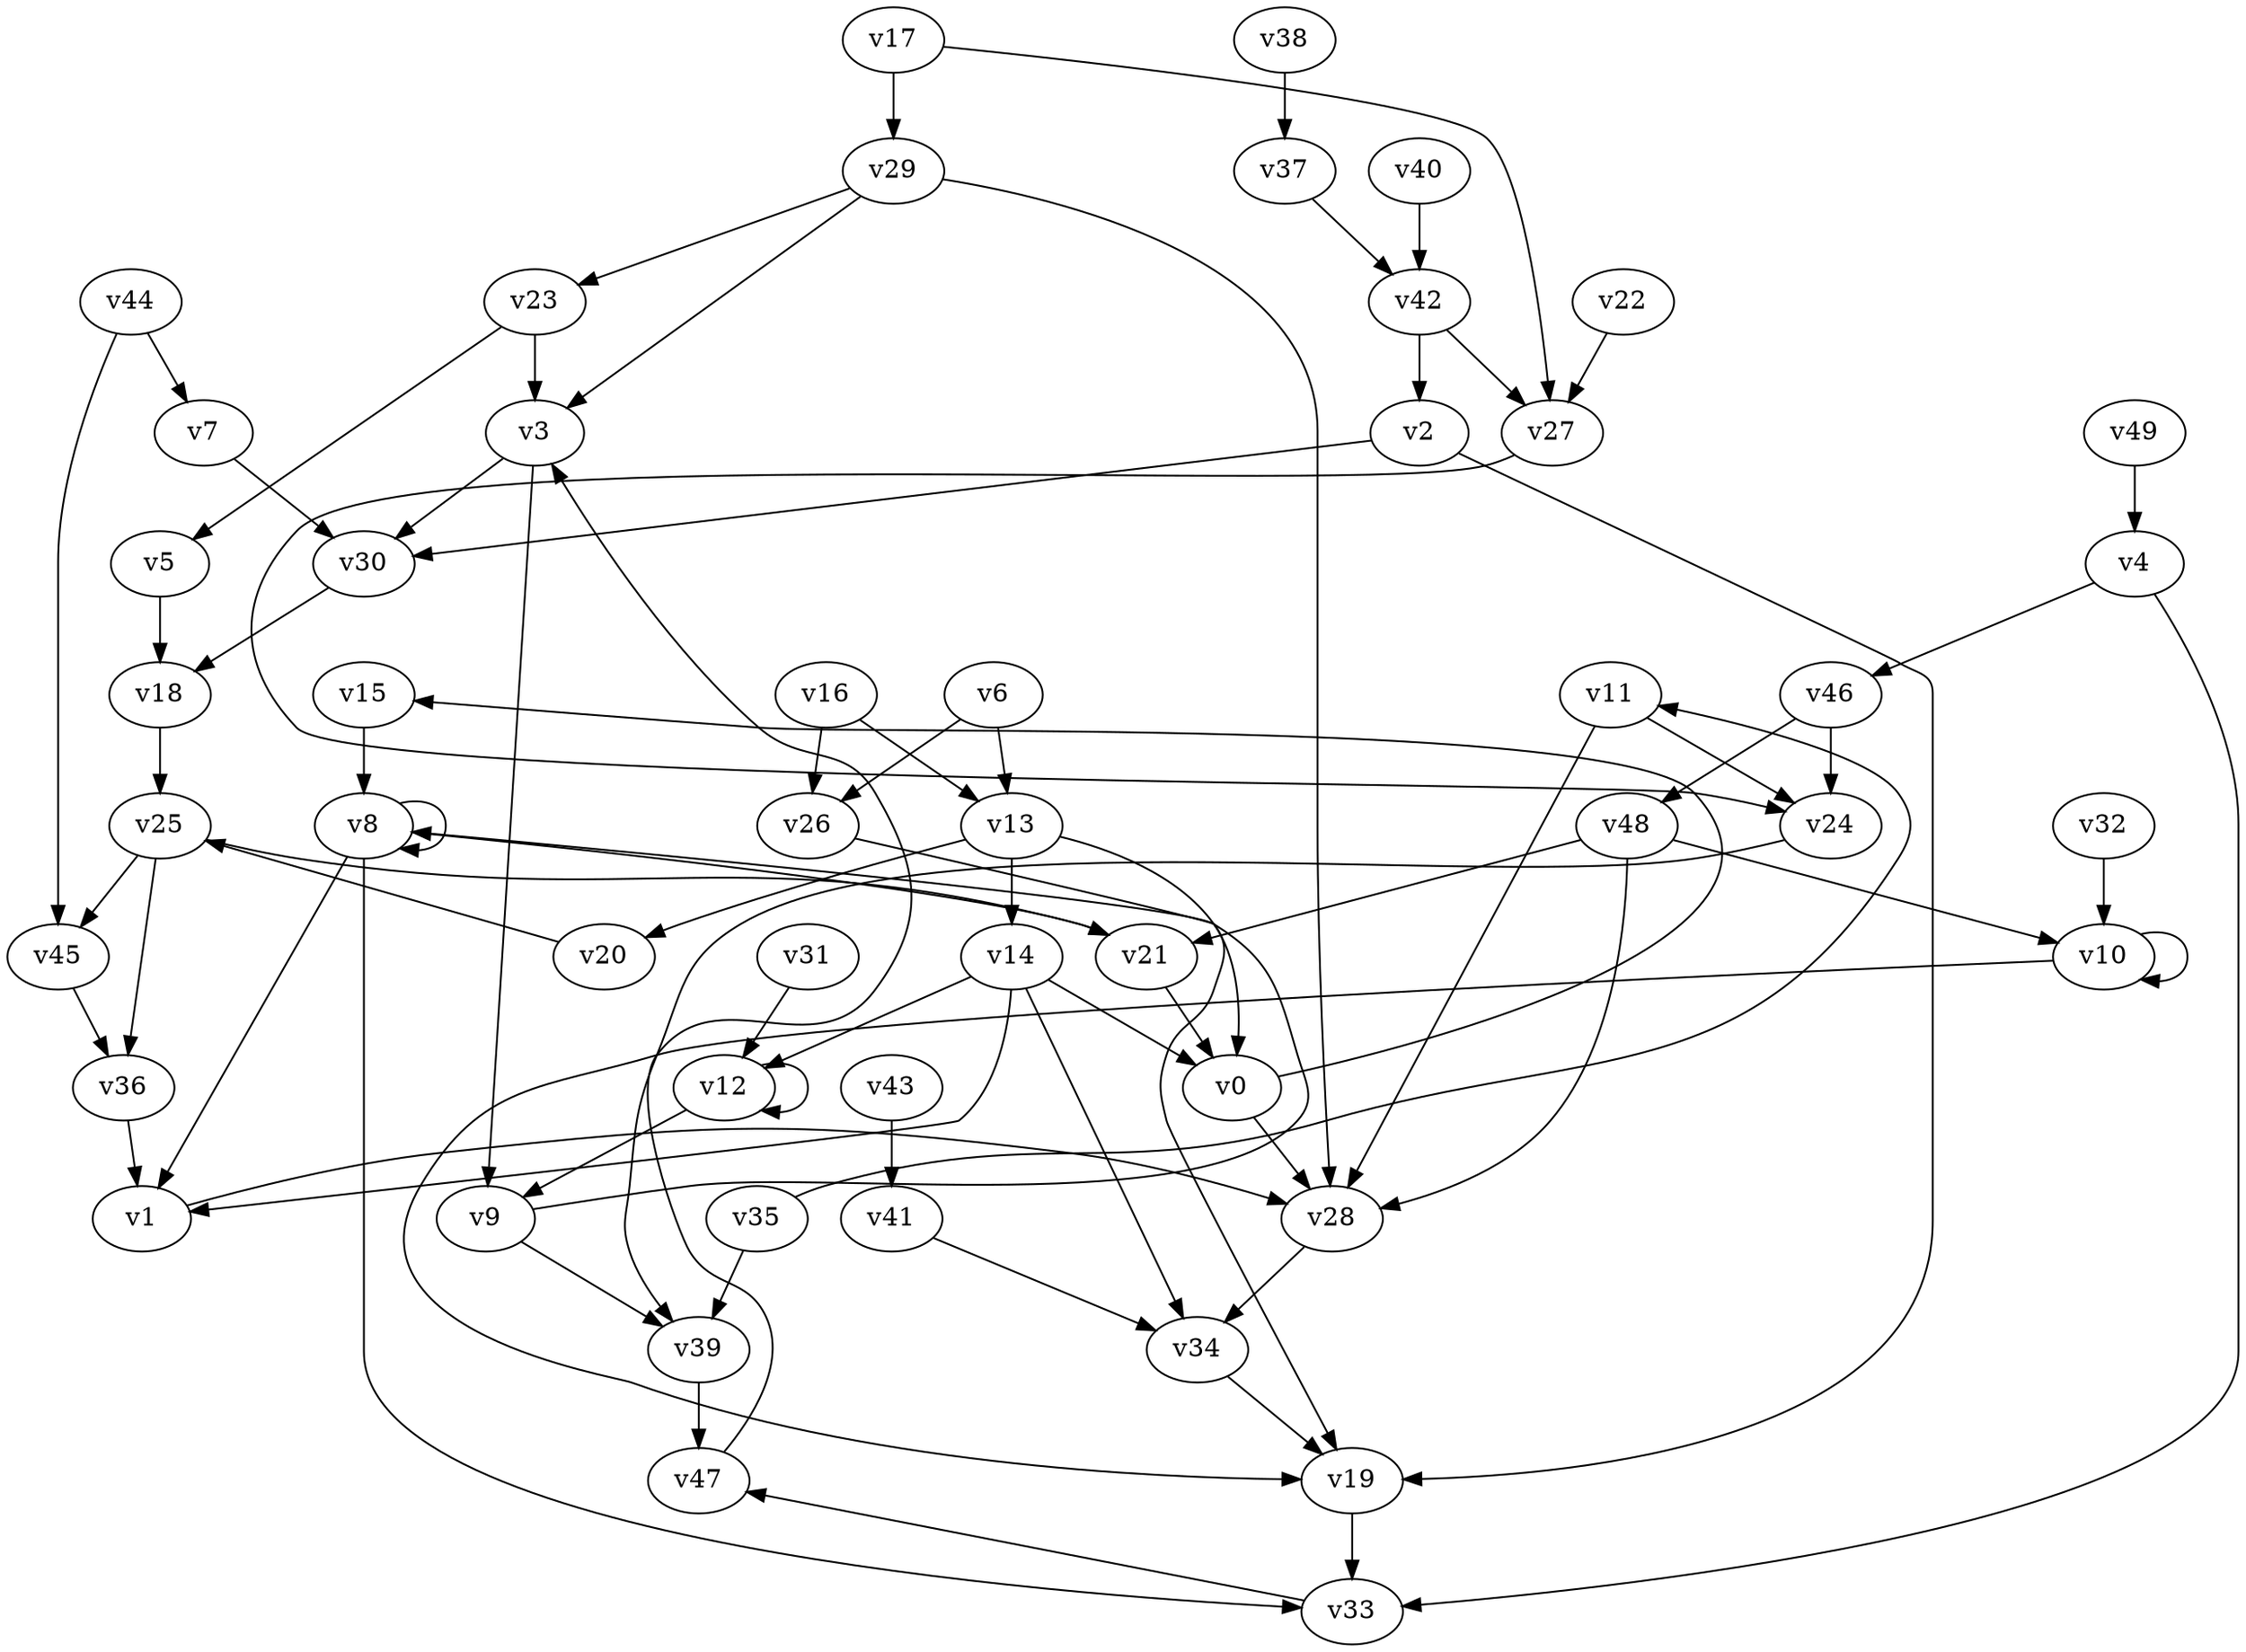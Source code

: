 // Benchmark game 72 - 50 vertices
// time_bound: 10
// targets: v33
digraph G {
    v0 [name="v0", player=0];
    v1 [name="v1", player=1];
    v2 [name="v2", player=1];
    v3 [name="v3", player=0];
    v4 [name="v4", player=1];
    v5 [name="v5", player=1];
    v6 [name="v6", player=0];
    v7 [name="v7", player=0];
    v8 [name="v8", player=1];
    v9 [name="v9", player=1];
    v10 [name="v10", player=1];
    v11 [name="v11", player=1];
    v12 [name="v12", player=1];
    v13 [name="v13", player=1];
    v14 [name="v14", player=1];
    v15 [name="v15", player=1];
    v16 [name="v16", player=0];
    v17 [name="v17", player=1];
    v18 [name="v18", player=1];
    v19 [name="v19", player=1];
    v20 [name="v20", player=1];
    v21 [name="v21", player=0];
    v22 [name="v22", player=1];
    v23 [name="v23", player=1];
    v24 [name="v24", player=0];
    v25 [name="v25", player=1];
    v26 [name="v26", player=0];
    v27 [name="v27", player=1];
    v28 [name="v28", player=0];
    v29 [name="v29", player=0];
    v30 [name="v30", player=1];
    v31 [name="v31", player=1];
    v32 [name="v32", player=1];
    v33 [name="v33", player=1, target=1];
    v34 [name="v34", player=0];
    v35 [name="v35", player=1];
    v36 [name="v36", player=1];
    v37 [name="v37", player=1];
    v38 [name="v38", player=0];
    v39 [name="v39", player=0];
    v40 [name="v40", player=0];
    v41 [name="v41", player=0];
    v42 [name="v42", player=0];
    v43 [name="v43", player=1];
    v44 [name="v44", player=1];
    v45 [name="v45", player=0];
    v46 [name="v46", player=1];
    v47 [name="v47", player=0];
    v48 [name="v48", player=1];
    v49 [name="v49", player=0];

    v0 -> v15 [constraint="t >= 5"];
    v1 -> v28 [constraint="t mod 3 == 0"];
    v2 -> v30;
    v3 -> v30;
    v4 -> v33;
    v5 -> v18;
    v6 -> v26;
    v7 -> v30;
    v8 -> v8;
    v9 -> v8 [constraint="t >= 1"];
    v10 -> v19 [constraint="t < 9"];
    v11 -> v24;
    v12 -> v9;
    v13 -> v14;
    v14 -> v1 [constraint="t mod 4 == 0"];
    v15 -> v8;
    v16 -> v13;
    v17 -> v29;
    v18 -> v25;
    v19 -> v33;
    v20 -> v25 [constraint="t mod 4 == 3"];
    v21 -> v0;
    v22 -> v27;
    v23 -> v5;
    v24 -> v39 [constraint="t >= 3"];
    v25 -> v45;
    v26 -> v19 [constraint="t mod 4 == 3"];
    v27 -> v24 [constraint="t >= 2"];
    v28 -> v34;
    v29 -> v3;
    v30 -> v18;
    v31 -> v12;
    v32 -> v10;
    v33 -> v47 [constraint="t >= 2"];
    v34 -> v19;
    v35 -> v11 [constraint="t >= 1"];
    v36 -> v1;
    v37 -> v42;
    v38 -> v37;
    v39 -> v47;
    v40 -> v42;
    v41 -> v34;
    v42 -> v2;
    v43 -> v41;
    v44 -> v45;
    v45 -> v36;
    v46 -> v24;
    v47 -> v3 [constraint="t mod 2 == 1"];
    v48 -> v28;
    v49 -> v4;
    v2 -> v19;
    v13 -> v20;
    v3 -> v9;
    v14 -> v34;
    v23 -> v3;
    v10 -> v10;
    v35 -> v39;
    v17 -> v27;
    v25 -> v21;
    v11 -> v28;
    v48 -> v21;
    v46 -> v48;
    v48 -> v10;
    v12 -> v12;
    v8 -> v33;
    v9 -> v39;
    v14 -> v0;
    v8 -> v1;
    v8 -> v21;
    v25 -> v36;
    v6 -> v13;
    v13 -> v0;
    v14 -> v12;
    v16 -> v26;
    v29 -> v28;
    v4 -> v46;
    v44 -> v7;
    v42 -> v27;
    v29 -> v23;
    v0 -> v28;
}
